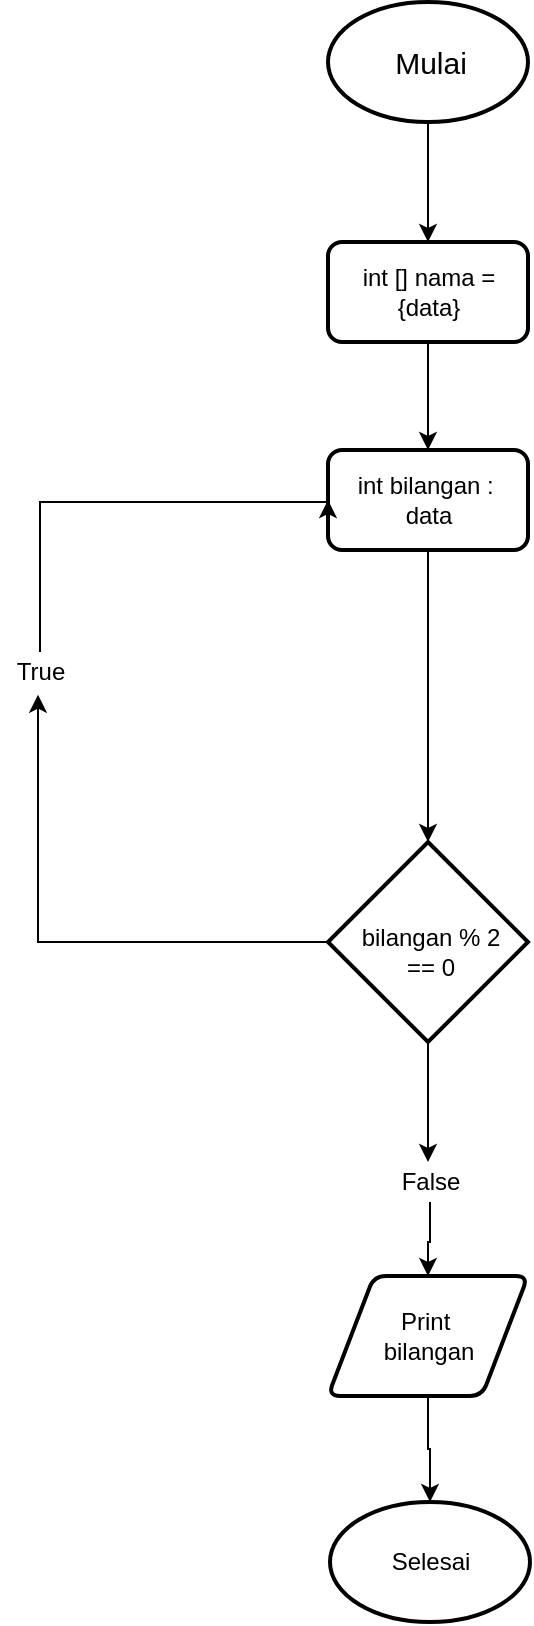 <mxfile version="13.0.3" type="device"><diagram id="C5RBs43oDa-KdzZeNtuy" name="Page-1"><mxGraphModel dx="1136" dy="712" grid="1" gridSize="10" guides="1" tooltips="1" connect="1" arrows="1" fold="1" page="1" pageScale="1" pageWidth="1169" pageHeight="827" math="0" shadow="0"><root><mxCell id="WIyWlLk6GJQsqaUBKTNV-0"/><mxCell id="WIyWlLk6GJQsqaUBKTNV-1" parent="WIyWlLk6GJQsqaUBKTNV-0"/><mxCell id="riYvAK2ari5NDEn7PUNl-32" value="" style="shape=parallelogram;html=1;strokeWidth=2;perimeter=parallelogramPerimeter;whiteSpace=wrap;rounded=1;arcSize=12;size=0.23;" vertex="1" parent="WIyWlLk6GJQsqaUBKTNV-1"><mxGeometry x="364" y="827" width="100" height="60" as="geometry"/></mxCell><mxCell id="riYvAK2ari5NDEn7PUNl-0" value="" style="strokeWidth=2;html=1;shape=mxgraph.flowchart.start_1;whiteSpace=wrap;" vertex="1" parent="WIyWlLk6GJQsqaUBKTNV-1"><mxGeometry x="365" y="940" width="100" height="60" as="geometry"/></mxCell><mxCell id="riYvAK2ari5NDEn7PUNl-1" style="edgeStyle=orthogonalEdgeStyle;rounded=0;orthogonalLoop=1;jettySize=auto;html=1;entryX=0.5;entryY=0;entryDx=0;entryDy=0;" edge="1" parent="WIyWlLk6GJQsqaUBKTNV-1" source="riYvAK2ari5NDEn7PUNl-2" target="riYvAK2ari5NDEn7PUNl-4"><mxGeometry relative="1" as="geometry"/></mxCell><mxCell id="riYvAK2ari5NDEn7PUNl-2" value="" style="strokeWidth=2;html=1;shape=mxgraph.flowchart.start_1;whiteSpace=wrap;" vertex="1" parent="WIyWlLk6GJQsqaUBKTNV-1"><mxGeometry x="364" y="190" width="100" height="60" as="geometry"/></mxCell><mxCell id="riYvAK2ari5NDEn7PUNl-3" style="edgeStyle=orthogonalEdgeStyle;rounded=0;orthogonalLoop=1;jettySize=auto;html=1;entryX=0.5;entryY=0;entryDx=0;entryDy=0;" edge="1" parent="WIyWlLk6GJQsqaUBKTNV-1" source="riYvAK2ari5NDEn7PUNl-4" target="riYvAK2ari5NDEn7PUNl-10"><mxGeometry relative="1" as="geometry"><mxPoint x="414" y="240" as="targetPoint"/></mxGeometry></mxCell><mxCell id="riYvAK2ari5NDEn7PUNl-4" value="" style="rounded=1;whiteSpace=wrap;html=1;absoluteArcSize=1;arcSize=14;strokeWidth=2;" vertex="1" parent="WIyWlLk6GJQsqaUBKTNV-1"><mxGeometry x="364" y="310" width="100" height="50" as="geometry"/></mxCell><mxCell id="riYvAK2ari5NDEn7PUNl-9" style="edgeStyle=orthogonalEdgeStyle;rounded=0;orthogonalLoop=1;jettySize=auto;html=1;entryX=0.5;entryY=0;entryDx=0;entryDy=0;entryPerimeter=0;" edge="1" parent="WIyWlLk6GJQsqaUBKTNV-1" source="riYvAK2ari5NDEn7PUNl-10" target="riYvAK2ari5NDEn7PUNl-15"><mxGeometry relative="1" as="geometry"><mxPoint x="414" y="500" as="targetPoint"/></mxGeometry></mxCell><mxCell id="riYvAK2ari5NDEn7PUNl-10" value="" style="rounded=1;whiteSpace=wrap;html=1;absoluteArcSize=1;arcSize=14;strokeWidth=2;" vertex="1" parent="WIyWlLk6GJQsqaUBKTNV-1"><mxGeometry x="364" y="414" width="100" height="50" as="geometry"/></mxCell><mxCell id="riYvAK2ari5NDEn7PUNl-13" style="edgeStyle=orthogonalEdgeStyle;rounded=0;orthogonalLoop=1;jettySize=auto;html=1;entryX=0.475;entryY=1.067;entryDx=0;entryDy=0;entryPerimeter=0;" edge="1" parent="WIyWlLk6GJQsqaUBKTNV-1" source="riYvAK2ari5NDEn7PUNl-15" target="riYvAK2ari5NDEn7PUNl-17"><mxGeometry relative="1" as="geometry"/></mxCell><mxCell id="riYvAK2ari5NDEn7PUNl-14" style="edgeStyle=orthogonalEdgeStyle;rounded=0;orthogonalLoop=1;jettySize=auto;html=1;entryX=0.48;entryY=0;entryDx=0;entryDy=0;entryPerimeter=0;" edge="1" parent="WIyWlLk6GJQsqaUBKTNV-1" source="riYvAK2ari5NDEn7PUNl-15" target="riYvAK2ari5NDEn7PUNl-40"><mxGeometry relative="1" as="geometry"><mxPoint x="414" y="760" as="targetPoint"/></mxGeometry></mxCell><mxCell id="riYvAK2ari5NDEn7PUNl-15" value="" style="strokeWidth=2;html=1;shape=mxgraph.flowchart.decision;whiteSpace=wrap;" vertex="1" parent="WIyWlLk6GJQsqaUBKTNV-1"><mxGeometry x="364" y="610" width="100" height="100" as="geometry"/></mxCell><mxCell id="riYvAK2ari5NDEn7PUNl-16" style="edgeStyle=orthogonalEdgeStyle;rounded=0;orthogonalLoop=1;jettySize=auto;html=1;entryX=0;entryY=0.5;entryDx=0;entryDy=0;" edge="1" parent="WIyWlLk6GJQsqaUBKTNV-1" source="riYvAK2ari5NDEn7PUNl-17" target="riYvAK2ari5NDEn7PUNl-10"><mxGeometry relative="1" as="geometry"><mxPoint x="240" y="440" as="targetPoint"/><Array as="points"><mxPoint x="220" y="440"/><mxPoint x="364" y="440"/></Array></mxGeometry></mxCell><mxCell id="riYvAK2ari5NDEn7PUNl-17" value="True" style="text;html=1;resizable=0;autosize=1;align=center;verticalAlign=middle;points=[];fillColor=none;strokeColor=none;rounded=0;" vertex="1" parent="WIyWlLk6GJQsqaUBKTNV-1"><mxGeometry x="200" y="515" width="40" height="20" as="geometry"/></mxCell><mxCell id="riYvAK2ari5NDEn7PUNl-18" value="Selesai" style="text;html=1;resizable=0;autosize=1;align=center;verticalAlign=middle;points=[];fillColor=none;strokeColor=none;rounded=0;" vertex="1" parent="WIyWlLk6GJQsqaUBKTNV-1"><mxGeometry x="385" y="960" width="60" height="20" as="geometry"/></mxCell><mxCell id="riYvAK2ari5NDEn7PUNl-20" value="bilangan % 2 &lt;br&gt;== 0" style="text;html=1;resizable=0;autosize=1;align=center;verticalAlign=middle;points=[];fillColor=none;strokeColor=none;rounded=0;" vertex="1" parent="WIyWlLk6GJQsqaUBKTNV-1"><mxGeometry x="370" y="650" width="90" height="30" as="geometry"/></mxCell><mxCell id="riYvAK2ari5NDEn7PUNl-22" value="int bilangan :&amp;nbsp;&lt;br&gt;data" style="text;html=1;resizable=0;autosize=1;align=center;verticalAlign=middle;points=[];fillColor=none;strokeColor=none;rounded=0;" vertex="1" parent="WIyWlLk6GJQsqaUBKTNV-1"><mxGeometry x="369" y="424" width="90" height="30" as="geometry"/></mxCell><mxCell id="riYvAK2ari5NDEn7PUNl-25" value="int [] nama =&lt;br&gt;{data}" style="text;html=1;resizable=0;autosize=1;align=center;verticalAlign=middle;points=[];fillColor=none;strokeColor=none;rounded=0;" vertex="1" parent="WIyWlLk6GJQsqaUBKTNV-1"><mxGeometry x="374" y="320" width="80" height="30" as="geometry"/></mxCell><mxCell id="riYvAK2ari5NDEn7PUNl-26" value="&lt;font style=&quot;font-size: 15px&quot;&gt;Mulai&lt;/font&gt;" style="text;html=1;resizable=0;autosize=1;align=center;verticalAlign=middle;points=[];fillColor=none;strokeColor=none;rounded=0;" vertex="1" parent="WIyWlLk6GJQsqaUBKTNV-1"><mxGeometry x="390" y="210" width="50" height="20" as="geometry"/></mxCell><mxCell id="riYvAK2ari5NDEn7PUNl-27" style="edgeStyle=orthogonalEdgeStyle;rounded=0;orthogonalLoop=1;jettySize=auto;html=1;entryX=0.5;entryY=0;entryDx=0;entryDy=0;entryPerimeter=0;exitX=0.5;exitY=1;exitDx=0;exitDy=0;" edge="1" parent="WIyWlLk6GJQsqaUBKTNV-1" source="riYvAK2ari5NDEn7PUNl-32" target="riYvAK2ari5NDEn7PUNl-0"><mxGeometry relative="1" as="geometry"><mxPoint x="415" y="890" as="targetPoint"/></mxGeometry></mxCell><mxCell id="riYvAK2ari5NDEn7PUNl-29" value="Print&amp;nbsp;&lt;br&gt;bilangan" style="text;html=1;resizable=0;autosize=1;align=center;verticalAlign=middle;points=[];fillColor=none;strokeColor=none;rounded=0;" vertex="1" parent="WIyWlLk6GJQsqaUBKTNV-1"><mxGeometry x="384" y="842" width="60" height="30" as="geometry"/></mxCell><mxCell id="riYvAK2ari5NDEn7PUNl-41" style="edgeStyle=orthogonalEdgeStyle;rounded=0;orthogonalLoop=1;jettySize=auto;html=1;entryX=0.5;entryY=0;entryDx=0;entryDy=0;" edge="1" parent="WIyWlLk6GJQsqaUBKTNV-1" source="riYvAK2ari5NDEn7PUNl-40" target="riYvAK2ari5NDEn7PUNl-32"><mxGeometry relative="1" as="geometry"/></mxCell><mxCell id="riYvAK2ari5NDEn7PUNl-40" value="False" style="text;html=1;resizable=0;autosize=1;align=center;verticalAlign=middle;points=[];fillColor=none;strokeColor=none;rounded=0;" vertex="1" parent="WIyWlLk6GJQsqaUBKTNV-1"><mxGeometry x="390" y="770" width="50" height="20" as="geometry"/></mxCell></root></mxGraphModel></diagram></mxfile>